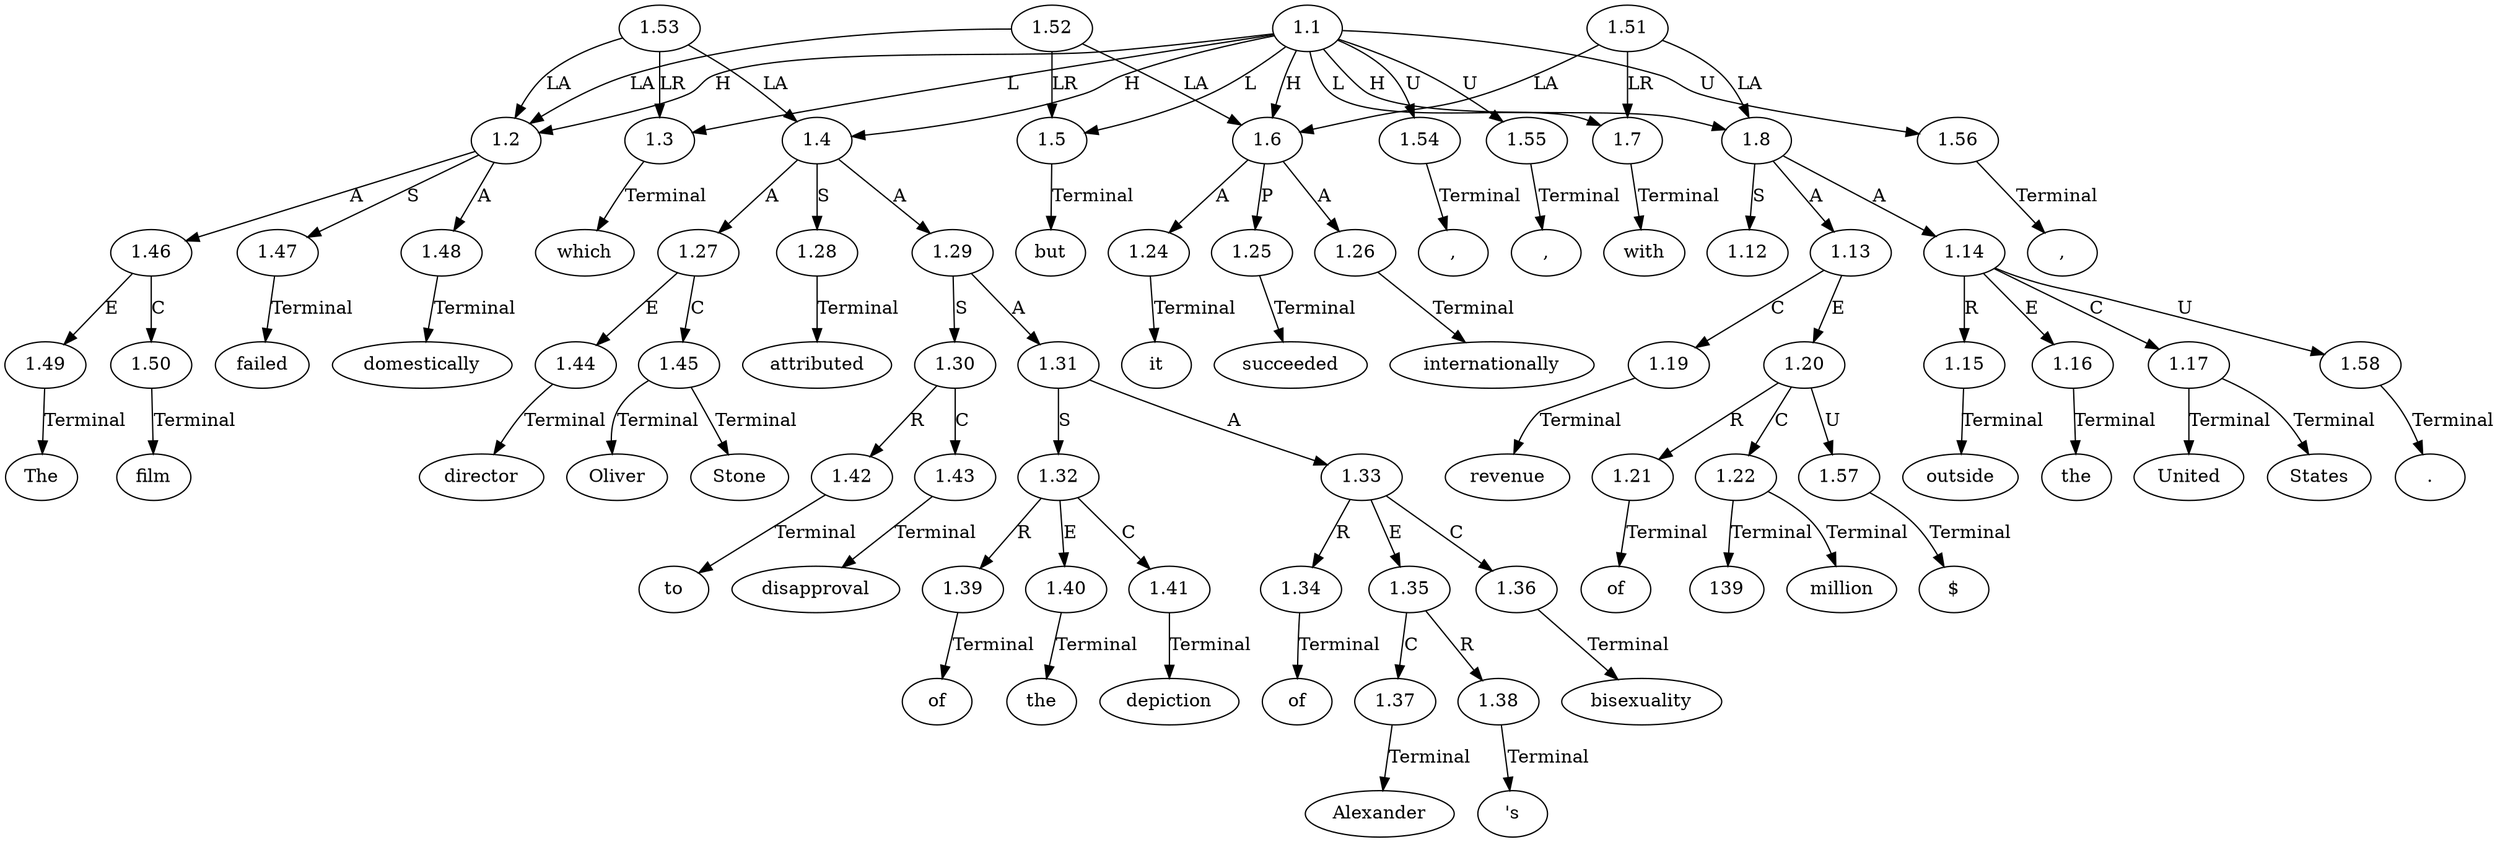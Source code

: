 // Graph
digraph {
	0.1 [label=The ordering=out]
	0.10 [label=attributed ordering=out]
	0.11 [label=to ordering=out]
	0.12 [label=disapproval ordering=out]
	0.13 [label=of ordering=out]
	0.14 [label=the ordering=out]
	0.15 [label=depiction ordering=out]
	0.16 [label=of ordering=out]
	0.17 [label=Alexander ordering=out]
	0.18 [label="'s" ordering=out]
	0.19 [label=bisexuality ordering=out]
	0.2 [label=film ordering=out]
	0.20 [label="," ordering=out]
	0.21 [label=but ordering=out]
	0.22 [label=it ordering=out]
	0.23 [label=succeeded ordering=out]
	0.24 [label=internationally ordering=out]
	0.25 [label="," ordering=out]
	0.26 [label=with ordering=out]
	0.27 [label=revenue ordering=out]
	0.28 [label=of ordering=out]
	0.29 [label="$" ordering=out]
	0.3 [label=failed ordering=out]
	0.30 [label=139 ordering=out]
	0.31 [label=million ordering=out]
	0.32 [label=outside ordering=out]
	0.33 [label=the ordering=out]
	0.34 [label=United ordering=out]
	0.35 [label=States ordering=out]
	0.36 [label="." ordering=out]
	0.4 [label=domestically ordering=out]
	0.5 [label="," ordering=out]
	0.6 [label=which ordering=out]
	0.7 [label=director ordering=out]
	0.8 [label=Oliver ordering=out]
	0.9 [label=Stone ordering=out]
	1.1 [label=1.1 ordering=out]
	1.2 [label=1.2 ordering=out]
	1.3 [label=1.3 ordering=out]
	1.4 [label=1.4 ordering=out]
	1.5 [label=1.5 ordering=out]
	1.6 [label=1.6 ordering=out]
	1.7 [label=1.7 ordering=out]
	1.8 [label=1.8 ordering=out]
	1.12 [label=1.12 ordering=out]
	1.13 [label=1.13 ordering=out]
	1.14 [label=1.14 ordering=out]
	1.15 [label=1.15 ordering=out]
	1.16 [label=1.16 ordering=out]
	1.17 [label=1.17 ordering=out]
	1.19 [label=1.19 ordering=out]
	1.20 [label=1.20 ordering=out]
	1.21 [label=1.21 ordering=out]
	1.22 [label=1.22 ordering=out]
	1.24 [label=1.24 ordering=out]
	1.25 [label=1.25 ordering=out]
	1.26 [label=1.26 ordering=out]
	1.27 [label=1.27 ordering=out]
	1.28 [label=1.28 ordering=out]
	1.29 [label=1.29 ordering=out]
	1.30 [label=1.30 ordering=out]
	1.31 [label=1.31 ordering=out]
	1.32 [label=1.32 ordering=out]
	1.33 [label=1.33 ordering=out]
	1.34 [label=1.34 ordering=out]
	1.35 [label=1.35 ordering=out]
	1.36 [label=1.36 ordering=out]
	1.37 [label=1.37 ordering=out]
	1.38 [label=1.38 ordering=out]
	1.39 [label=1.39 ordering=out]
	1.40 [label=1.40 ordering=out]
	1.41 [label=1.41 ordering=out]
	1.42 [label=1.42 ordering=out]
	1.43 [label=1.43 ordering=out]
	1.44 [label=1.44 ordering=out]
	1.45 [label=1.45 ordering=out]
	1.46 [label=1.46 ordering=out]
	1.47 [label=1.47 ordering=out]
	1.48 [label=1.48 ordering=out]
	1.49 [label=1.49 ordering=out]
	1.50 [label=1.50 ordering=out]
	1.51 [label=1.51 ordering=out]
	1.52 [label=1.52 ordering=out]
	1.53 [label=1.53 ordering=out]
	1.54 [label=1.54 ordering=out]
	1.55 [label=1.55 ordering=out]
	1.56 [label=1.56 ordering=out]
	1.57 [label=1.57 ordering=out]
	1.58 [label=1.58 ordering=out]
	1.1 -> 1.2 [label=H ordering=out]
	1.1 -> 1.3 [label=L ordering=out]
	1.1 -> 1.4 [label=H ordering=out]
	1.1 -> 1.5 [label=L ordering=out]
	1.1 -> 1.6 [label=H ordering=out]
	1.1 -> 1.7 [label=L ordering=out]
	1.1 -> 1.8 [label=H ordering=out]
	1.1 -> 1.54 [label=U ordering=out]
	1.1 -> 1.55 [label=U ordering=out]
	1.1 -> 1.56 [label=U ordering=out]
	1.2 -> 1.46 [label=A ordering=out]
	1.2 -> 1.47 [label=S ordering=out]
	1.2 -> 1.48 [label=A ordering=out]
	1.3 -> 0.6 [label=Terminal ordering=out]
	1.4 -> 1.27 [label=A ordering=out]
	1.4 -> 1.28 [label=S ordering=out]
	1.4 -> 1.29 [label=A ordering=out]
	1.5 -> 0.21 [label=Terminal ordering=out]
	1.6 -> 1.24 [label=A ordering=out]
	1.6 -> 1.25 [label=P ordering=out]
	1.6 -> 1.26 [label=A ordering=out]
	1.7 -> 0.26 [label=Terminal ordering=out]
	1.8 -> 1.12 [label=S ordering=out]
	1.8 -> 1.13 [label=A ordering=out]
	1.8 -> 1.14 [label=A ordering=out]
	1.13 -> 1.19 [label=C ordering=out]
	1.13 -> 1.20 [label=E ordering=out]
	1.14 -> 1.15 [label=R ordering=out]
	1.14 -> 1.16 [label=E ordering=out]
	1.14 -> 1.17 [label=C ordering=out]
	1.14 -> 1.58 [label=U ordering=out]
	1.15 -> 0.32 [label=Terminal ordering=out]
	1.16 -> 0.33 [label=Terminal ordering=out]
	1.17 -> 0.34 [label=Terminal ordering=out]
	1.17 -> 0.35 [label=Terminal ordering=out]
	1.19 -> 0.27 [label=Terminal ordering=out]
	1.20 -> 1.21 [label=R ordering=out]
	1.20 -> 1.22 [label=C ordering=out]
	1.20 -> 1.57 [label=U ordering=out]
	1.21 -> 0.28 [label=Terminal ordering=out]
	1.22 -> 0.30 [label=Terminal ordering=out]
	1.22 -> 0.31 [label=Terminal ordering=out]
	1.24 -> 0.22 [label=Terminal ordering=out]
	1.25 -> 0.23 [label=Terminal ordering=out]
	1.26 -> 0.24 [label=Terminal ordering=out]
	1.27 -> 1.44 [label=E ordering=out]
	1.27 -> 1.45 [label=C ordering=out]
	1.28 -> 0.10 [label=Terminal ordering=out]
	1.29 -> 1.30 [label=S ordering=out]
	1.29 -> 1.31 [label=A ordering=out]
	1.30 -> 1.42 [label=R ordering=out]
	1.30 -> 1.43 [label=C ordering=out]
	1.31 -> 1.32 [label=S ordering=out]
	1.31 -> 1.33 [label=A ordering=out]
	1.32 -> 1.39 [label=R ordering=out]
	1.32 -> 1.40 [label=E ordering=out]
	1.32 -> 1.41 [label=C ordering=out]
	1.33 -> 1.34 [label=R ordering=out]
	1.33 -> 1.35 [label=E ordering=out]
	1.33 -> 1.36 [label=C ordering=out]
	1.34 -> 0.16 [label=Terminal ordering=out]
	1.35 -> 1.37 [label=C ordering=out]
	1.35 -> 1.38 [label=R ordering=out]
	1.36 -> 0.19 [label=Terminal ordering=out]
	1.37 -> 0.17 [label=Terminal ordering=out]
	1.38 -> 0.18 [label=Terminal ordering=out]
	1.39 -> 0.13 [label=Terminal ordering=out]
	1.40 -> 0.14 [label=Terminal ordering=out]
	1.41 -> 0.15 [label=Terminal ordering=out]
	1.42 -> 0.11 [label=Terminal ordering=out]
	1.43 -> 0.12 [label=Terminal ordering=out]
	1.44 -> 0.7 [label=Terminal ordering=out]
	1.45 -> 0.8 [label=Terminal ordering=out]
	1.45 -> 0.9 [label=Terminal ordering=out]
	1.46 -> 1.49 [label=E ordering=out]
	1.46 -> 1.50 [label=C ordering=out]
	1.47 -> 0.3 [label=Terminal ordering=out]
	1.48 -> 0.4 [label=Terminal ordering=out]
	1.49 -> 0.1 [label=Terminal ordering=out]
	1.50 -> 0.2 [label=Terminal ordering=out]
	1.51 -> 1.6 [label=LA ordering=out]
	1.51 -> 1.7 [label=LR ordering=out]
	1.51 -> 1.8 [label=LA ordering=out]
	1.52 -> 1.2 [label=LA ordering=out]
	1.52 -> 1.5 [label=LR ordering=out]
	1.52 -> 1.6 [label=LA ordering=out]
	1.53 -> 1.2 [label=LA ordering=out]
	1.53 -> 1.3 [label=LR ordering=out]
	1.53 -> 1.4 [label=LA ordering=out]
	1.54 -> 0.5 [label=Terminal ordering=out]
	1.55 -> 0.20 [label=Terminal ordering=out]
	1.56 -> 0.25 [label=Terminal ordering=out]
	1.57 -> 0.29 [label=Terminal ordering=out]
	1.58 -> 0.36 [label=Terminal ordering=out]
}
